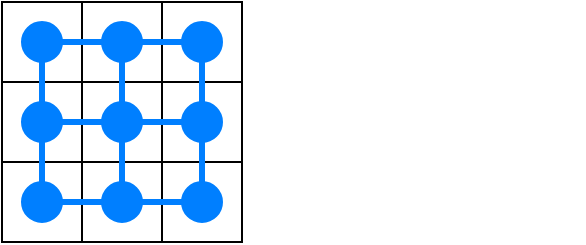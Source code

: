 <mxfile version="12.2.4" pages="1"><diagram id="7KN-32uXHkBiRraN3U3-" name="Page-1"><mxGraphModel dx="826" dy="641" grid="1" gridSize="10" guides="1" tooltips="1" connect="1" arrows="1" fold="1" page="1" pageScale="1" pageWidth="827" pageHeight="1169" math="0" shadow="0"><root><mxCell id="0"/><mxCell id="1" parent="0"/><mxCell id="2" value="" style="rounded=0;whiteSpace=wrap;html=1;" parent="1" vertex="1"><mxGeometry x="160" y="40" width="40" height="40" as="geometry"/></mxCell><mxCell id="3" value="" style="rounded=0;whiteSpace=wrap;html=1;" parent="1" vertex="1"><mxGeometry x="200" y="40" width="40" height="40" as="geometry"/></mxCell><mxCell id="4" value="" style="rounded=0;whiteSpace=wrap;html=1;" parent="1" vertex="1"><mxGeometry x="240" y="40" width="40" height="40" as="geometry"/></mxCell><mxCell id="5" value="" style="rounded=0;whiteSpace=wrap;html=1;" parent="1" vertex="1"><mxGeometry x="200" y="80" width="40" height="40" as="geometry"/></mxCell><mxCell id="6" value="" style="rounded=0;whiteSpace=wrap;html=1;" parent="1" vertex="1"><mxGeometry x="240" y="80" width="40" height="40" as="geometry"/></mxCell><mxCell id="7" value="" style="rounded=0;whiteSpace=wrap;html=1;" parent="1" vertex="1"><mxGeometry x="160" y="80" width="40" height="40" as="geometry"/></mxCell><mxCell id="8" value="" style="rounded=0;whiteSpace=wrap;html=1;" parent="1" vertex="1"><mxGeometry x="160" y="120" width="40" height="40" as="geometry"/></mxCell><mxCell id="9" value="" style="rounded=0;whiteSpace=wrap;html=1;" parent="1" vertex="1"><mxGeometry x="200" y="120" width="40" height="40" as="geometry"/></mxCell><mxCell id="10" value="" style="rounded=0;whiteSpace=wrap;html=1;" parent="1" vertex="1"><mxGeometry x="240" y="120" width="40" height="40" as="geometry"/></mxCell><mxCell id="11" value="" style="ellipse;whiteSpace=wrap;html=1;aspect=fixed;fillColor=#007FFF;strokeColor=#007FFF;" parent="1" vertex="1"><mxGeometry x="210" y="130" width="20" height="20" as="geometry"/></mxCell><mxCell id="12" value="" style="ellipse;whiteSpace=wrap;html=1;aspect=fixed;fillColor=#007FFF;strokeColor=#007FFF;" parent="1" vertex="1"><mxGeometry x="250" y="130" width="20" height="20" as="geometry"/></mxCell><mxCell id="13" value="" style="ellipse;whiteSpace=wrap;html=1;aspect=fixed;fillColor=#007FFF;strokeColor=#007FFF;" parent="1" vertex="1"><mxGeometry x="250" y="50" width="20" height="20" as="geometry"/></mxCell><mxCell id="14" value="" style="ellipse;whiteSpace=wrap;html=1;aspect=fixed;fillColor=#007FFF;strokeColor=#007FFF;" parent="1" vertex="1"><mxGeometry x="170" y="90" width="20" height="20" as="geometry"/></mxCell><mxCell id="15" value="" style="ellipse;whiteSpace=wrap;html=1;aspect=fixed;fillColor=#007FFF;strokeColor=#007FFF;" parent="1" vertex="1"><mxGeometry x="210" y="90" width="20" height="20" as="geometry"/></mxCell><mxCell id="16" value="" style="ellipse;whiteSpace=wrap;html=1;aspect=fixed;fillColor=#007FFF;strokeColor=#007FFF;" parent="1" vertex="1"><mxGeometry x="170" y="130" width="20" height="20" as="geometry"/></mxCell><mxCell id="17" value="" style="ellipse;whiteSpace=wrap;html=1;aspect=fixed;fillColor=#007FFF;strokeColor=#007FFF;" parent="1" vertex="1"><mxGeometry x="250" y="90" width="20" height="20" as="geometry"/></mxCell><mxCell id="18" value="" style="ellipse;whiteSpace=wrap;html=1;aspect=fixed;fillColor=#007FFF;strokeColor=#007FFF;" parent="1" vertex="1"><mxGeometry x="210" y="50" width="20" height="20" as="geometry"/></mxCell><mxCell id="19" value="&lt;span style=&quot;color: rgba(0 , 0 , 0 , 0) ; font-family: monospace ; font-size: 0px&quot;&gt;%3CmxGraphModel%3E%3Croot%3E%3CmxCell%20id%3D%220%22%2F%3E%3CmxCell%20id%3D%221%22%20parent%3D%220%22%2F%3E%3CmxCell%20id%3D%222%22%20value%3D%22%22%20style%3D%22ellipse%3BwhiteSpace%3Dwrap%3Bhtml%3D1%3Baspect%3Dfixed%3BfillColor%3D%23007FFF%3BstrokeColor%3D%23FFFFFF%3B%22%20vertex%3D%221%22%20parent%3D%221%22%3E%3CmxGeometry%20x%3D%22210%22%20y%3D%2290%22%20width%3D%2220%22%20height%3D%2220%22%20as%3D%22geometry%22%2F%3E%3C%2FmxCell%3E%3C%2Froot%3E%3C%2FmxGraphModel%3E&lt;/span&gt;&lt;span style=&quot;color: rgba(0 , 0 , 0 , 0) ; font-family: monospace ; font-size: 0px&quot;&gt;%3CmxGraphModel%3E%3Croot%3E%3CmxCell%20id%3D%220%22%2F%3E%3CmxCell%20id%3D%221%22%20parent%3D%220%22%2F%3E%3CmxCell%20id%3D%222%22%20value%3D%22%22%20style%3D%22ellipse%3BwhiteSpace%3Dwrap%3Bhtml%3D1%3Baspect%3Dfixed%3BfillColor%3D%23007FFF%3BstrokeColor%3D%23FFFFFF%3B%22%20vertex%3D%221%22%20parent%3D%221%22%3E%3CmxGeometry%20x%3D%22210%22%20y%3D%2290%22%20width%3D%2220%22%20height%3D%2220%22%20as%3D%22geometry%22%2F%3E%3C%2FmxCell%3E%3C%2Froot%3E%3C%2FmxGraphModel%3E&lt;/span&gt;" style="text;html=1;resizable=0;points=[];autosize=1;align=left;verticalAlign=top;spacingTop=-4;" parent="1" vertex="1"><mxGeometry x="431" y="100" width="20" height="20" as="geometry"/></mxCell><mxCell id="20" value="" style="ellipse;whiteSpace=wrap;html=1;aspect=fixed;fillColor=#007FFF;strokeColor=#007FFF;" parent="1" vertex="1"><mxGeometry x="170" y="50" width="20" height="20" as="geometry"/></mxCell><mxCell id="21" value="" style="endArrow=none;html=1;fillColor=#007FFF;exitX=1;exitY=0.5;exitDx=0;exitDy=0;entryX=0;entryY=0.5;entryDx=0;entryDy=0;strokeColor=#007FFF;strokeWidth=3;" edge="1" parent="1"><mxGeometry width="50" height="50" relative="1" as="geometry"><mxPoint x="190" y="60" as="sourcePoint"/><mxPoint x="210" y="60" as="targetPoint"/></mxGeometry></mxCell><mxCell id="22" value="" style="endArrow=none;html=1;fillColor=#007FFF;exitX=1;exitY=0.5;exitDx=0;exitDy=0;entryX=0;entryY=0.5;entryDx=0;entryDy=0;strokeColor=#007FFF;strokeWidth=3;" edge="1" parent="1" source="18" target="13"><mxGeometry width="50" height="50" relative="1" as="geometry"><mxPoint x="200" y="70" as="sourcePoint"/><mxPoint x="220" y="70" as="targetPoint"/></mxGeometry></mxCell><mxCell id="23" value="" style="endArrow=none;html=1;fillColor=#007FFF;exitX=0.5;exitY=1;exitDx=0;exitDy=0;entryX=0.5;entryY=0;entryDx=0;entryDy=0;strokeColor=#007FFF;strokeWidth=3;" edge="1" parent="1" source="20" target="14"><mxGeometry width="50" height="50" relative="1" as="geometry"><mxPoint x="210" y="80" as="sourcePoint"/><mxPoint x="230" y="80" as="targetPoint"/></mxGeometry></mxCell><mxCell id="24" value="" style="endArrow=none;html=1;fillColor=#007FFF;exitX=0.5;exitY=1;exitDx=0;exitDy=0;entryX=0.5;entryY=0;entryDx=0;entryDy=0;strokeColor=#007FFF;strokeWidth=3;" edge="1" parent="1" source="18" target="15"><mxGeometry width="50" height="50" relative="1" as="geometry"><mxPoint x="220" y="90" as="sourcePoint"/><mxPoint x="240" y="90" as="targetPoint"/></mxGeometry></mxCell><mxCell id="25" value="" style="endArrow=none;html=1;fillColor=#007FFF;exitX=0.5;exitY=1;exitDx=0;exitDy=0;strokeColor=#007FFF;strokeWidth=3;" edge="1" parent="1" source="13"><mxGeometry width="50" height="50" relative="1" as="geometry"><mxPoint x="230" y="100" as="sourcePoint"/><mxPoint x="260" y="90" as="targetPoint"/></mxGeometry></mxCell><mxCell id="26" value="" style="endArrow=none;html=1;fillColor=#007FFF;exitX=1;exitY=0.5;exitDx=0;exitDy=0;entryX=0;entryY=0.5;entryDx=0;entryDy=0;strokeColor=#007FFF;strokeWidth=3;" edge="1" parent="1" source="15" target="17"><mxGeometry width="50" height="50" relative="1" as="geometry"><mxPoint x="240" y="110" as="sourcePoint"/><mxPoint x="260" y="110" as="targetPoint"/></mxGeometry></mxCell><mxCell id="27" value="" style="endArrow=none;html=1;fillColor=#007FFF;exitX=1;exitY=0.5;exitDx=0;exitDy=0;entryX=0;entryY=0.5;entryDx=0;entryDy=0;strokeColor=#007FFF;strokeWidth=3;" edge="1" parent="1" source="14" target="15"><mxGeometry width="50" height="50" relative="1" as="geometry"><mxPoint x="250" y="120" as="sourcePoint"/><mxPoint x="270" y="120" as="targetPoint"/></mxGeometry></mxCell><mxCell id="28" value="" style="endArrow=none;html=1;fillColor=#007FFF;exitX=0.5;exitY=1;exitDx=0;exitDy=0;entryX=0.5;entryY=0;entryDx=0;entryDy=0;strokeColor=#007FFF;strokeWidth=3;" edge="1" parent="1" source="17" target="12"><mxGeometry width="50" height="50" relative="1" as="geometry"><mxPoint x="260" y="130" as="sourcePoint"/><mxPoint x="280" y="130" as="targetPoint"/></mxGeometry></mxCell><mxCell id="29" value="" style="endArrow=none;html=1;fillColor=#007FFF;exitX=0.5;exitY=1;exitDx=0;exitDy=0;entryX=0.5;entryY=0;entryDx=0;entryDy=0;strokeColor=#007FFF;strokeWidth=3;" edge="1" parent="1" source="15" target="11"><mxGeometry width="50" height="50" relative="1" as="geometry"><mxPoint x="270" y="140" as="sourcePoint"/><mxPoint x="290" y="140" as="targetPoint"/></mxGeometry></mxCell><mxCell id="30" value="" style="endArrow=none;html=1;fillColor=#007FFF;exitX=0.5;exitY=1;exitDx=0;exitDy=0;entryX=0.5;entryY=0;entryDx=0;entryDy=0;strokeColor=#007FFF;strokeWidth=3;" edge="1" parent="1" source="14" target="16"><mxGeometry width="50" height="50" relative="1" as="geometry"><mxPoint x="280" y="150" as="sourcePoint"/><mxPoint x="300" y="150" as="targetPoint"/></mxGeometry></mxCell><mxCell id="31" value="" style="endArrow=none;html=1;fillColor=#007FFF;strokeColor=#007FFF;strokeWidth=3;exitX=1;exitY=0.5;exitDx=0;exitDy=0;" edge="1" parent="1" source="16"><mxGeometry width="50" height="50" relative="1" as="geometry"><mxPoint x="290" y="160" as="sourcePoint"/><mxPoint x="210" y="140" as="targetPoint"/></mxGeometry></mxCell><mxCell id="32" value="" style="endArrow=none;html=1;fillColor=#007FFF;exitX=1;exitY=0.5;exitDx=0;exitDy=0;entryX=0;entryY=0.5;entryDx=0;entryDy=0;strokeColor=#007FFF;strokeWidth=3;" edge="1" parent="1" source="11" target="12"><mxGeometry width="50" height="50" relative="1" as="geometry"><mxPoint x="300" y="170" as="sourcePoint"/><mxPoint x="320" y="170" as="targetPoint"/></mxGeometry></mxCell></root></mxGraphModel></diagram></mxfile>